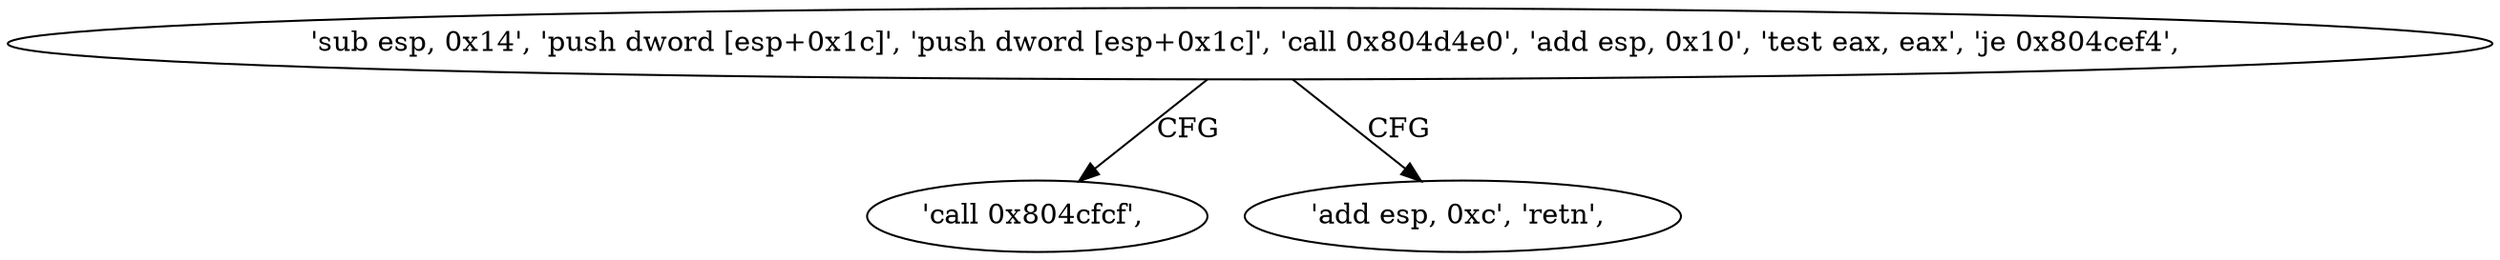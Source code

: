 digraph "func" {
"134532825" [label = "'sub esp, 0x14', 'push dword [esp+0x1c]', 'push dword [esp+0x1c]', 'call 0x804d4e0', 'add esp, 0x10', 'test eax, eax', 'je 0x804cef4', " ]
"134532852" [label = "'call 0x804cfcf', " ]
"134532848" [label = "'add esp, 0xc', 'retn', " ]
"134532825" -> "134532852" [ label = "CFG" ]
"134532825" -> "134532848" [ label = "CFG" ]
}
